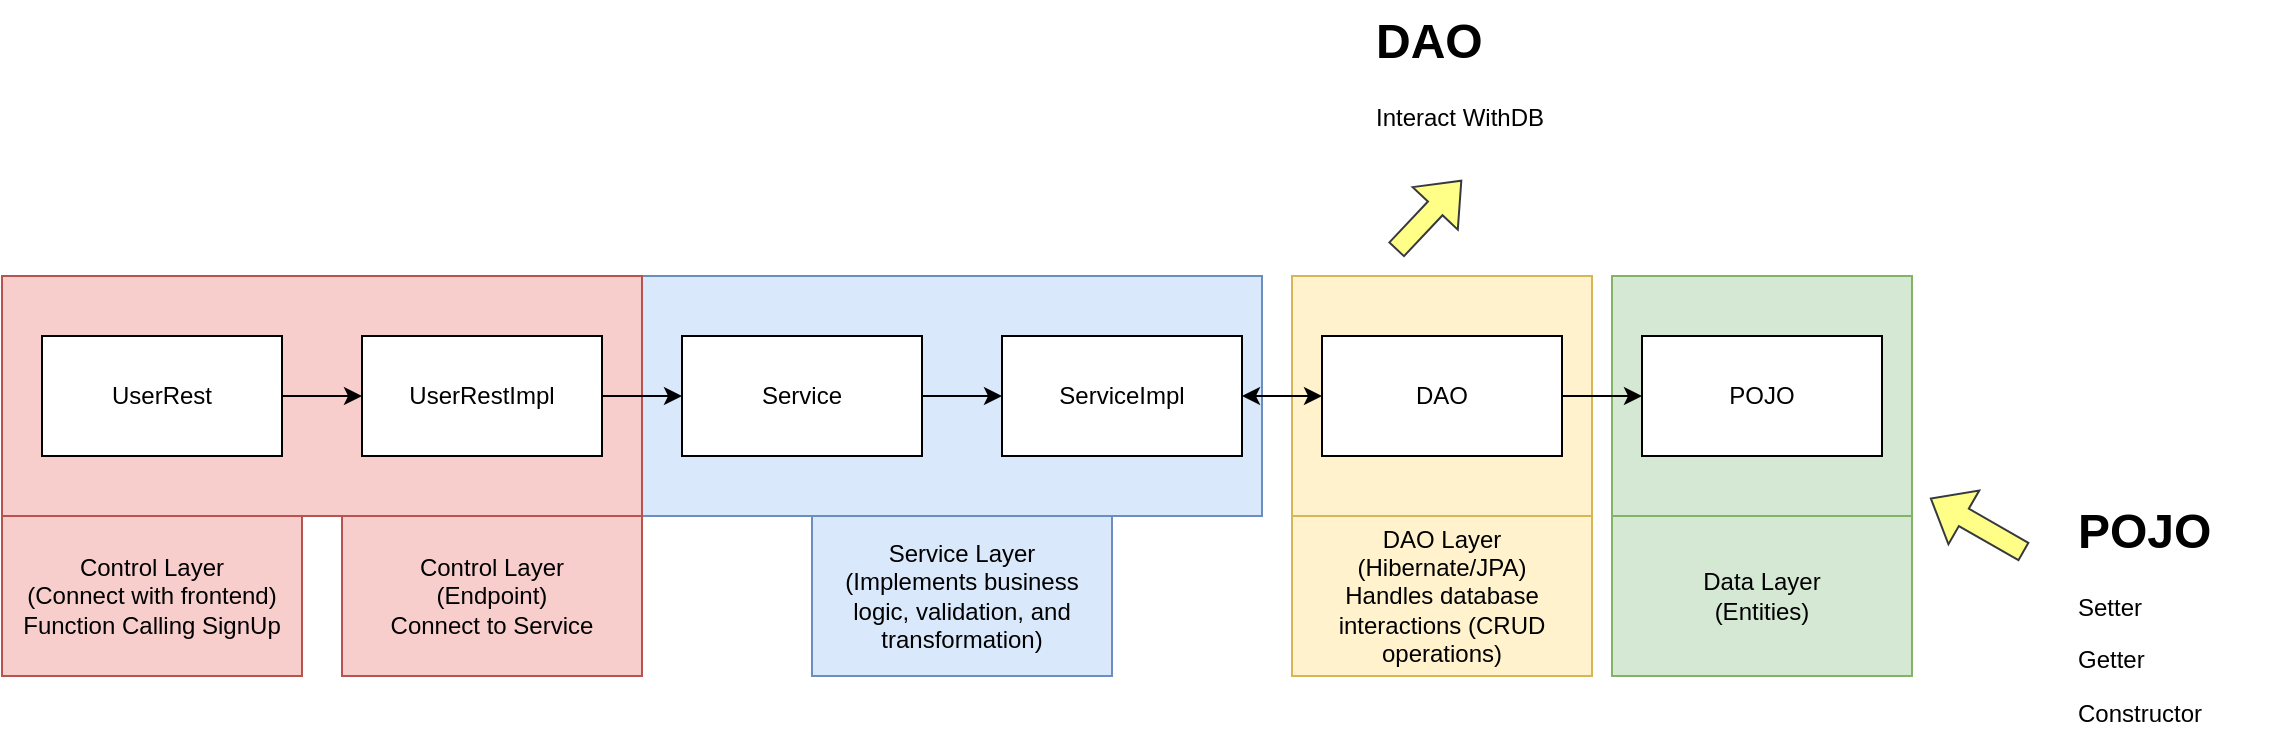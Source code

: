 <mxfile version="26.1.1">
  <diagram name="Page-1" id="IsaDVPZTpSOl-jEfCJ3j">
    <mxGraphModel dx="1122" dy="656" grid="0" gridSize="10" guides="1" tooltips="1" connect="1" arrows="1" fold="1" page="1" pageScale="1" pageWidth="850" pageHeight="1100" math="0" shadow="0">
      <root>
        <mxCell id="0" />
        <mxCell id="1" parent="0" />
        <mxCell id="wFBQZgF5QCa0b0WhJyNK-21" value="" style="rounded=0;whiteSpace=wrap;html=1;fillColor=#d5e8d4;strokeColor=#82b366;" vertex="1" parent="1">
          <mxGeometry x="825" y="190" width="150" height="120" as="geometry" />
        </mxCell>
        <mxCell id="wFBQZgF5QCa0b0WhJyNK-18" value="" style="rounded=0;whiteSpace=wrap;html=1;fillColor=#fff2cc;strokeColor=#d6b656;" vertex="1" parent="1">
          <mxGeometry x="665" y="190" width="150" height="120" as="geometry" />
        </mxCell>
        <mxCell id="wFBQZgF5QCa0b0WhJyNK-24" value="" style="edgeStyle=orthogonalEdgeStyle;rounded=0;orthogonalLoop=1;jettySize=auto;html=1;strokeColor=none;" edge="1" parent="1" source="wFBQZgF5QCa0b0WhJyNK-15" target="wFBQZgF5QCa0b0WhJyNK-1">
          <mxGeometry relative="1" as="geometry" />
        </mxCell>
        <mxCell id="wFBQZgF5QCa0b0WhJyNK-15" value="" style="rounded=0;whiteSpace=wrap;html=1;fillColor=#dae8fc;strokeColor=#6c8ebf;" vertex="1" parent="1">
          <mxGeometry x="340" y="190" width="310" height="120" as="geometry" />
        </mxCell>
        <mxCell id="wFBQZgF5QCa0b0WhJyNK-14" value="" style="rounded=0;whiteSpace=wrap;html=1;fillColor=#f8cecc;strokeColor=#b85450;" vertex="1" parent="1">
          <mxGeometry x="20" y="190" width="320" height="120" as="geometry" />
        </mxCell>
        <mxCell id="wFBQZgF5QCa0b0WhJyNK-12" style="edgeStyle=orthogonalEdgeStyle;rounded=0;orthogonalLoop=1;jettySize=auto;html=1;exitX=1;exitY=0.5;exitDx=0;exitDy=0;entryX=0;entryY=0.5;entryDx=0;entryDy=0;" edge="1" parent="1" source="wFBQZgF5QCa0b0WhJyNK-1" target="wFBQZgF5QCa0b0WhJyNK-2">
          <mxGeometry relative="1" as="geometry" />
        </mxCell>
        <mxCell id="wFBQZgF5QCa0b0WhJyNK-1" value="DAO" style="rounded=0;whiteSpace=wrap;html=1;" vertex="1" parent="1">
          <mxGeometry x="680" y="220" width="120" height="60" as="geometry" />
        </mxCell>
        <mxCell id="wFBQZgF5QCa0b0WhJyNK-2" value="POJO" style="rounded=0;whiteSpace=wrap;html=1;" vertex="1" parent="1">
          <mxGeometry x="840" y="220" width="120" height="60" as="geometry" />
        </mxCell>
        <mxCell id="wFBQZgF5QCa0b0WhJyNK-8" style="edgeStyle=orthogonalEdgeStyle;rounded=0;orthogonalLoop=1;jettySize=auto;html=1;exitX=1;exitY=0.5;exitDx=0;exitDy=0;entryX=0;entryY=0.5;entryDx=0;entryDy=0;" edge="1" parent="1" source="wFBQZgF5QCa0b0WhJyNK-3" target="wFBQZgF5QCa0b0WhJyNK-4">
          <mxGeometry relative="1" as="geometry" />
        </mxCell>
        <mxCell id="wFBQZgF5QCa0b0WhJyNK-3" value="UserRest" style="rounded=0;whiteSpace=wrap;html=1;" vertex="1" parent="1">
          <mxGeometry x="40" y="220" width="120" height="60" as="geometry" />
        </mxCell>
        <mxCell id="wFBQZgF5QCa0b0WhJyNK-9" style="edgeStyle=orthogonalEdgeStyle;rounded=0;orthogonalLoop=1;jettySize=auto;html=1;exitX=1;exitY=0.5;exitDx=0;exitDy=0;entryX=0;entryY=0.5;entryDx=0;entryDy=0;" edge="1" parent="1" source="wFBQZgF5QCa0b0WhJyNK-4" target="wFBQZgF5QCa0b0WhJyNK-5">
          <mxGeometry relative="1" as="geometry" />
        </mxCell>
        <mxCell id="wFBQZgF5QCa0b0WhJyNK-4" value="UserRestImpl" style="rounded=0;whiteSpace=wrap;html=1;" vertex="1" parent="1">
          <mxGeometry x="200" y="220" width="120" height="60" as="geometry" />
        </mxCell>
        <mxCell id="wFBQZgF5QCa0b0WhJyNK-10" style="edgeStyle=orthogonalEdgeStyle;rounded=0;orthogonalLoop=1;jettySize=auto;html=1;exitX=1;exitY=0.5;exitDx=0;exitDy=0;entryX=0;entryY=0.5;entryDx=0;entryDy=0;" edge="1" parent="1" source="wFBQZgF5QCa0b0WhJyNK-5" target="wFBQZgF5QCa0b0WhJyNK-6">
          <mxGeometry relative="1" as="geometry" />
        </mxCell>
        <mxCell id="wFBQZgF5QCa0b0WhJyNK-5" value="Service" style="rounded=0;whiteSpace=wrap;html=1;" vertex="1" parent="1">
          <mxGeometry x="360" y="220" width="120" height="60" as="geometry" />
        </mxCell>
        <mxCell id="wFBQZgF5QCa0b0WhJyNK-6" value="ServiceImpl" style="rounded=0;whiteSpace=wrap;html=1;" vertex="1" parent="1">
          <mxGeometry x="520" y="220" width="120" height="60" as="geometry" />
        </mxCell>
        <mxCell id="wFBQZgF5QCa0b0WhJyNK-13" value="Control Layer&lt;div&gt;(Connect with frontend) Function Calling SignUp&lt;/div&gt;" style="text;html=1;align=center;verticalAlign=middle;whiteSpace=wrap;rounded=0;fillColor=#f8cecc;strokeColor=#b85450;" vertex="1" parent="1">
          <mxGeometry x="20" y="310" width="150" height="80" as="geometry" />
        </mxCell>
        <mxCell id="wFBQZgF5QCa0b0WhJyNK-16" value="Service Layer&lt;div&gt;(Implements business logic, validation, and transformation)&lt;/div&gt;" style="text;html=1;align=center;verticalAlign=middle;whiteSpace=wrap;rounded=0;fillColor=#dae8fc;strokeColor=#6c8ebf;" vertex="1" parent="1">
          <mxGeometry x="425" y="310" width="150" height="80" as="geometry" />
        </mxCell>
        <mxCell id="wFBQZgF5QCa0b0WhJyNK-17" value="Control Layer&lt;div&gt;(Endpoint)&lt;/div&gt;&lt;div&gt;Connect to Service&lt;/div&gt;" style="text;html=1;align=center;verticalAlign=middle;whiteSpace=wrap;rounded=0;fillColor=#f8cecc;strokeColor=#b85450;" vertex="1" parent="1">
          <mxGeometry x="190" y="310" width="150" height="80" as="geometry" />
        </mxCell>
        <mxCell id="wFBQZgF5QCa0b0WhJyNK-19" value="DAO Layer&lt;div&gt;(Hibernate/JPA)&lt;/div&gt;&lt;div&gt;Handles database interactions (CRUD operations)&lt;/div&gt;" style="text;html=1;align=center;verticalAlign=middle;whiteSpace=wrap;rounded=0;fillColor=#fff2cc;strokeColor=#d6b656;" vertex="1" parent="1">
          <mxGeometry x="665" y="310" width="150" height="80" as="geometry" />
        </mxCell>
        <mxCell id="wFBQZgF5QCa0b0WhJyNK-20" value="Data Layer&lt;div&gt;(Entities)&lt;/div&gt;" style="text;html=1;align=center;verticalAlign=middle;whiteSpace=wrap;rounded=0;fillColor=#d5e8d4;strokeColor=#82b366;" vertex="1" parent="1">
          <mxGeometry x="825" y="310" width="150" height="80" as="geometry" />
        </mxCell>
        <mxCell id="wFBQZgF5QCa0b0WhJyNK-22" value="&lt;h1 style=&quot;margin-top: 0px;&quot;&gt;POJO&lt;/h1&gt;&lt;p&gt;Setter&lt;/p&gt;&lt;p&gt;Getter&lt;/p&gt;&lt;p&gt;Constructor&lt;/p&gt;" style="text;html=1;whiteSpace=wrap;overflow=hidden;rounded=0;" vertex="1" parent="1">
          <mxGeometry x="1056" y="297" width="110" height="120" as="geometry" />
        </mxCell>
        <mxCell id="wFBQZgF5QCa0b0WhJyNK-27" value="" style="endArrow=classic;startArrow=classic;html=1;rounded=0;" edge="1" parent="1">
          <mxGeometry width="50" height="50" relative="1" as="geometry">
            <mxPoint x="640" y="250" as="sourcePoint" />
            <mxPoint x="680" y="250" as="targetPoint" />
          </mxGeometry>
        </mxCell>
        <mxCell id="wFBQZgF5QCa0b0WhJyNK-28" value="&lt;h1 style=&quot;margin-top: 0px;&quot;&gt;DAO&lt;/h1&gt;&lt;p&gt;&lt;span style=&quot;background-color: transparent; color: light-dark(rgb(0, 0, 0), rgb(255, 255, 255));&quot;&gt;Interact WithDB&lt;/span&gt;&lt;/p&gt;" style="text;html=1;whiteSpace=wrap;overflow=hidden;rounded=0;" vertex="1" parent="1">
          <mxGeometry x="705" y="52" width="110" height="76" as="geometry" />
        </mxCell>
        <mxCell id="wFBQZgF5QCa0b0WhJyNK-30" value="" style="shape=flexArrow;endArrow=classic;html=1;rounded=0;fillColor=#ffff88;strokeColor=#36393d;" edge="1" parent="1">
          <mxGeometry width="50" height="50" relative="1" as="geometry">
            <mxPoint x="717" y="177" as="sourcePoint" />
            <mxPoint x="750" y="142" as="targetPoint" />
          </mxGeometry>
        </mxCell>
        <mxCell id="wFBQZgF5QCa0b0WhJyNK-31" value="" style="shape=flexArrow;endArrow=classic;html=1;rounded=0;fillColor=#ffff88;strokeColor=#36393d;" edge="1" parent="1">
          <mxGeometry width="50" height="50" relative="1" as="geometry">
            <mxPoint x="1031.15" y="328" as="sourcePoint" />
            <mxPoint x="984.001" y="301" as="targetPoint" />
          </mxGeometry>
        </mxCell>
      </root>
    </mxGraphModel>
  </diagram>
</mxfile>
